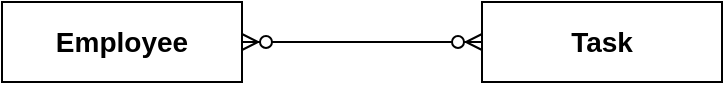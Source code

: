 <mxfile version="16.0.0" type="device"><diagram id="R2lEEEUBdFMjLlhIrx00" name="Page-1"><mxGraphModel dx="1422" dy="858" grid="1" gridSize="10" guides="1" tooltips="1" connect="1" arrows="1" fold="1" page="1" pageScale="1" pageWidth="850" pageHeight="1100" math="0" shadow="0" extFonts="Permanent Marker^https://fonts.googleapis.com/css?family=Permanent+Marker"><root><mxCell id="0"/><mxCell id="1" parent="0"/><mxCell id="b0_8tdm1Ns87K3Vn7Zfm-1" value="Task" style="whiteSpace=wrap;html=1;align=center;fontSize=14;fontStyle=1" parent="1" vertex="1"><mxGeometry x="440" y="280" width="120" height="40" as="geometry"/></mxCell><mxCell id="b0_8tdm1Ns87K3Vn7Zfm-4" value="Employee" style="whiteSpace=wrap;html=1;align=center;fontSize=14;fontStyle=1" parent="1" vertex="1"><mxGeometry x="200" y="280" width="120" height="40" as="geometry"/></mxCell><mxCell id="WoQB_tuc3uyvzbaK27_h-1" value="" style="fontSize=12;html=1;endArrow=ERzeroToMany;endFill=1;startArrow=ERzeroToMany;rounded=0;entryX=0;entryY=0.5;entryDx=0;entryDy=0;exitX=1;exitY=0.5;exitDx=0;exitDy=0;" parent="1" source="b0_8tdm1Ns87K3Vn7Zfm-4" target="b0_8tdm1Ns87K3Vn7Zfm-1" edge="1"><mxGeometry width="100" height="100" relative="1" as="geometry"><mxPoint x="270" y="690" as="sourcePoint"/><mxPoint x="350" y="400" as="targetPoint"/></mxGeometry></mxCell></root></mxGraphModel></diagram></mxfile>